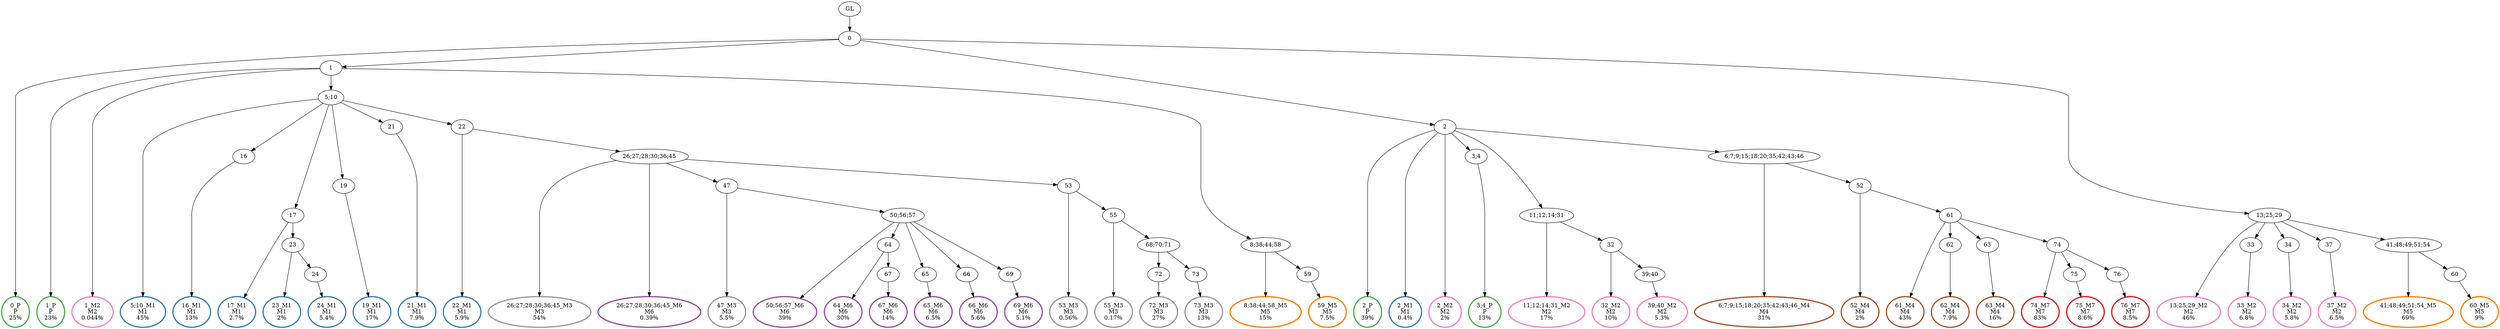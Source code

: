 digraph T {
	{
		rank=same
		89 [penwidth=3,colorscheme=set19,color=3,label="0_P\nP\n25%"]
		87 [penwidth=3,colorscheme=set19,color=3,label="1_P\nP\n23%"]
		85 [penwidth=3,colorscheme=set19,color=3,label="2_P\nP\n39%"]
		83 [penwidth=3,colorscheme=set19,color=3,label="3;4_P\nP\n13%"]
		81 [penwidth=3,colorscheme=set19,color=2,label="5;10_M1\nM1\n45%"]
		79 [penwidth=3,colorscheme=set19,color=2,label="16_M1\nM1\n13%"]
		77 [penwidth=3,colorscheme=set19,color=2,label="17_M1\nM1\n2.7%"]
		75 [penwidth=3,colorscheme=set19,color=2,label="23_M1\nM1\n2%"]
		73 [penwidth=3,colorscheme=set19,color=2,label="24_M1\nM1\n5.4%"]
		71 [penwidth=3,colorscheme=set19,color=2,label="19_M1\nM1\n17%"]
		69 [penwidth=3,colorscheme=set19,color=2,label="21_M1\nM1\n7.9%"]
		67 [penwidth=3,colorscheme=set19,color=2,label="22_M1\nM1\n5.9%"]
		66 [penwidth=3,colorscheme=set19,color=2,label="2_M1\nM1\n0.4%"]
		65 [penwidth=3,colorscheme=set19,color=8,label="1_M2\nM2\n0.044%"]
		64 [penwidth=3,colorscheme=set19,color=8,label="2_M2\nM2\n2%"]
		62 [penwidth=3,colorscheme=set19,color=8,label="11;12;14;31_M2\nM2\n17%"]
		60 [penwidth=3,colorscheme=set19,color=8,label="32_M2\nM2\n10%"]
		58 [penwidth=3,colorscheme=set19,color=8,label="39;40_M2\nM2\n5.3%"]
		56 [penwidth=3,colorscheme=set19,color=8,label="13;25;29_M2\nM2\n46%"]
		54 [penwidth=3,colorscheme=set19,color=8,label="33_M2\nM2\n6.8%"]
		52 [penwidth=3,colorscheme=set19,color=8,label="34_M2\nM2\n5.8%"]
		50 [penwidth=3,colorscheme=set19,color=8,label="37_M2\nM2\n6.5%"]
		48 [penwidth=3,colorscheme=set19,color=9,label="26;27;28;30;36;45_M3\nM3\n54%"]
		46 [penwidth=3,colorscheme=set19,color=9,label="47_M3\nM3\n5.5%"]
		44 [penwidth=3,colorscheme=set19,color=9,label="53_M3\nM3\n0.56%"]
		42 [penwidth=3,colorscheme=set19,color=9,label="55_M3\nM3\n0.17%"]
		39 [penwidth=3,colorscheme=set19,color=9,label="72_M3\nM3\n27%"]
		37 [penwidth=3,colorscheme=set19,color=9,label="73_M3\nM3\n13%"]
		35 [penwidth=3,colorscheme=set19,color=7,label="6;7;9;15;18;20;35;42;43;46_M4\nM4\n31%"]
		33 [penwidth=3,colorscheme=set19,color=7,label="52_M4\nM4\n2%"]
		31 [penwidth=3,colorscheme=set19,color=7,label="61_M4\nM4\n43%"]
		29 [penwidth=3,colorscheme=set19,color=7,label="62_M4\nM4\n7.9%"]
		27 [penwidth=3,colorscheme=set19,color=7,label="63_M4\nM4\n16%"]
		25 [penwidth=3,colorscheme=set19,color=5,label="8;38;44;58_M5\nM5\n15%"]
		23 [penwidth=3,colorscheme=set19,color=5,label="59_M5\nM5\n7.5%"]
		21 [penwidth=3,colorscheme=set19,color=5,label="41;48;49;51;54_M5\nM5\n69%"]
		19 [penwidth=3,colorscheme=set19,color=5,label="60_M5\nM5\n9%"]
		18 [penwidth=3,colorscheme=set19,color=4,label="26;27;28;30;36;45_M6\nM6\n0.39%"]
		16 [penwidth=3,colorscheme=set19,color=4,label="50;56;57_M6\nM6\n39%"]
		14 [penwidth=3,colorscheme=set19,color=4,label="64_M6\nM6\n30%"]
		12 [penwidth=3,colorscheme=set19,color=4,label="67_M6\nM6\n14%"]
		10 [penwidth=3,colorscheme=set19,color=4,label="65_M6\nM6\n6.5%"]
		8 [penwidth=3,colorscheme=set19,color=4,label="66_M6\nM6\n5.6%"]
		6 [penwidth=3,colorscheme=set19,color=4,label="69_M6\nM6\n5.1%"]
		4 [penwidth=3,colorscheme=set19,color=1,label="74_M7\nM7\n83%"]
		2 [penwidth=3,colorscheme=set19,color=1,label="75_M7\nM7\n8.6%"]
		0 [penwidth=3,colorscheme=set19,color=1,label="76_M7\nM7\n8.5%"]
	}
	91 [label="GL"]
	90 [label="0"]
	88 [label="1"]
	86 [label="2"]
	84 [label="3;4"]
	82 [label="5;10"]
	80 [label="16"]
	78 [label="17"]
	76 [label="23"]
	74 [label="24"]
	72 [label="19"]
	70 [label="21"]
	68 [label="22"]
	63 [label="11;12;14;31"]
	61 [label="32"]
	59 [label="39;40"]
	57 [label="13;25;29"]
	55 [label="33"]
	53 [label="34"]
	51 [label="37"]
	49 [label="26;27;28;30;36;45"]
	47 [label="47"]
	45 [label="53"]
	43 [label="55"]
	41 [label="68;70;71"]
	40 [label="72"]
	38 [label="73"]
	36 [label="6;7;9;15;18;20;35;42;43;46"]
	34 [label="52"]
	32 [label="61"]
	30 [label="62"]
	28 [label="63"]
	26 [label="8;38;44;58"]
	24 [label="59"]
	22 [label="41;48;49;51;54"]
	20 [label="60"]
	17 [label="50;56;57"]
	15 [label="64"]
	13 [label="67"]
	11 [label="65"]
	9 [label="66"]
	7 [label="69"]
	5 [label="74"]
	3 [label="75"]
	1 [label="76"]
	91 -> 90
	90 -> 89
	90 -> 88
	90 -> 86
	90 -> 57
	88 -> 87
	88 -> 82
	88 -> 65
	88 -> 26
	86 -> 85
	86 -> 84
	86 -> 66
	86 -> 64
	86 -> 63
	86 -> 36
	84 -> 83
	82 -> 81
	82 -> 80
	82 -> 78
	82 -> 72
	82 -> 70
	82 -> 68
	80 -> 79
	78 -> 77
	78 -> 76
	76 -> 75
	76 -> 74
	74 -> 73
	72 -> 71
	70 -> 69
	68 -> 67
	68 -> 49
	63 -> 62
	63 -> 61
	61 -> 60
	61 -> 59
	59 -> 58
	57 -> 56
	57 -> 55
	57 -> 53
	57 -> 51
	57 -> 22
	55 -> 54
	53 -> 52
	51 -> 50
	49 -> 48
	49 -> 47
	49 -> 45
	49 -> 18
	47 -> 46
	47 -> 17
	45 -> 44
	45 -> 43
	43 -> 42
	43 -> 41
	41 -> 40
	41 -> 38
	40 -> 39
	38 -> 37
	36 -> 35
	36 -> 34
	34 -> 33
	34 -> 32
	32 -> 31
	32 -> 30
	32 -> 28
	32 -> 5
	30 -> 29
	28 -> 27
	26 -> 25
	26 -> 24
	24 -> 23
	22 -> 21
	22 -> 20
	20 -> 19
	17 -> 16
	17 -> 15
	17 -> 11
	17 -> 9
	17 -> 7
	15 -> 14
	15 -> 13
	13 -> 12
	11 -> 10
	9 -> 8
	7 -> 6
	5 -> 4
	5 -> 3
	5 -> 1
	3 -> 2
	1 -> 0
}
